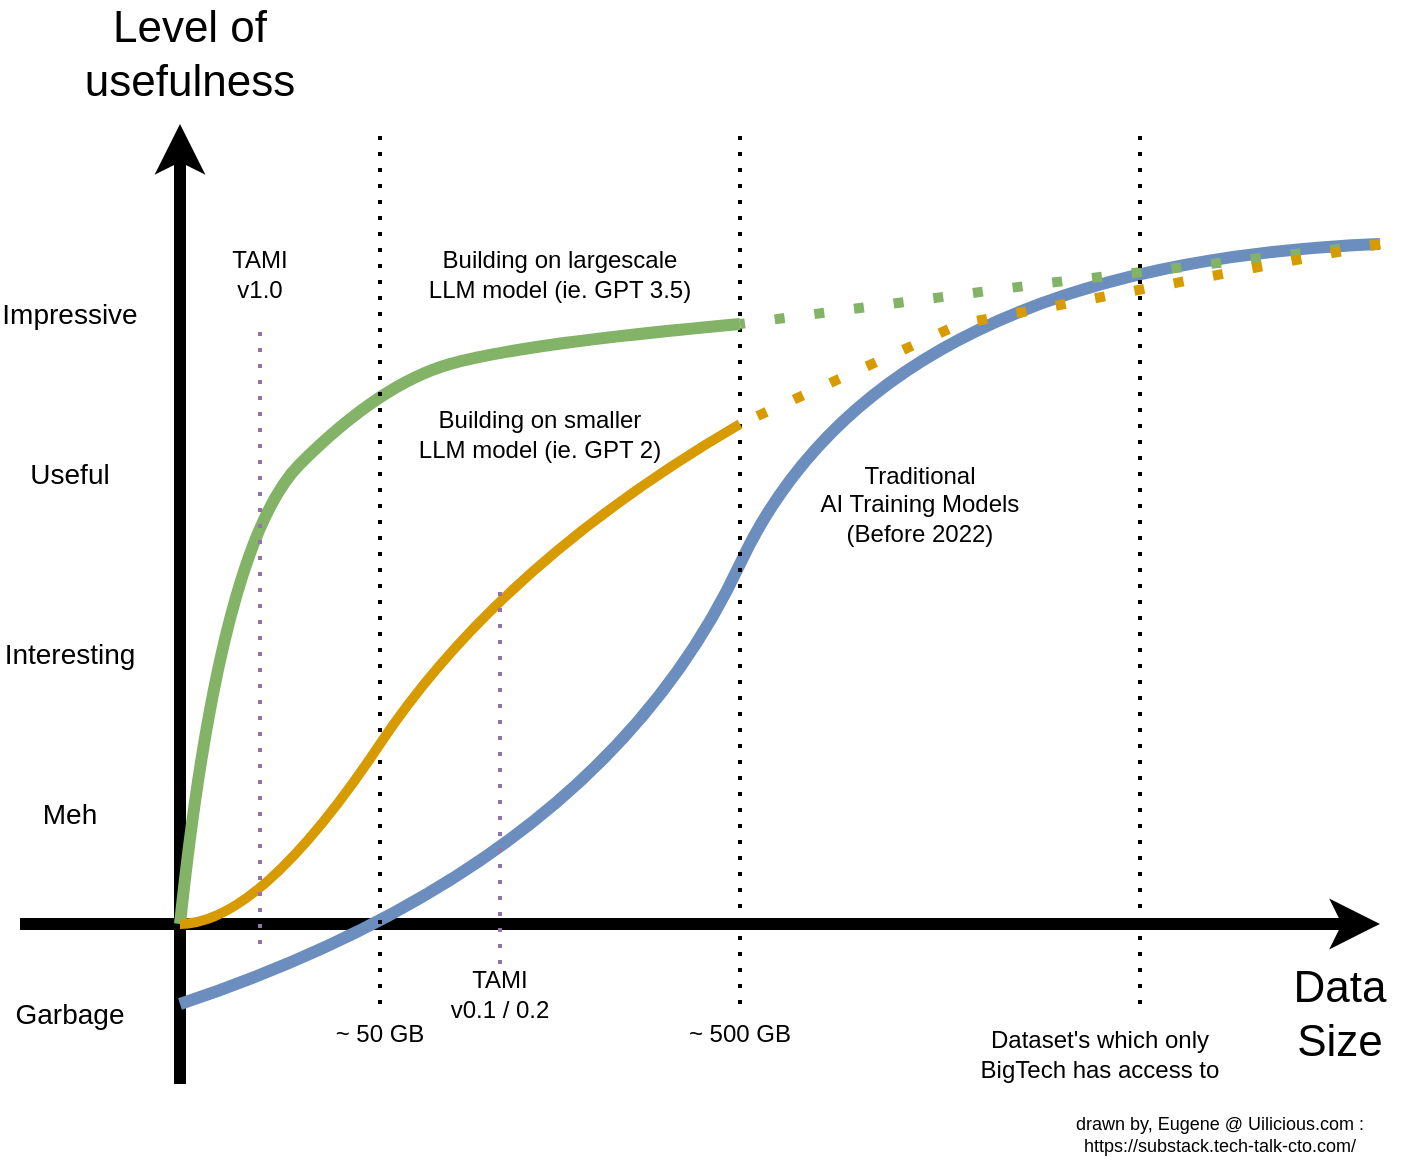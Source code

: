 <mxfile version="20.6.0" type="device"><diagram id="YDrPMBh9wnL8kWwwQa8Z" name="Page-1"><mxGraphModel dx="1429" dy="836" grid="1" gridSize="10" guides="1" tooltips="1" connect="1" arrows="1" fold="1" page="1" pageScale="1" pageWidth="750" pageHeight="600" math="0" shadow="0"><root><mxCell id="0"/><mxCell id="1" parent="0"/><mxCell id="gHEA4bCLjYfHfdJrMEcT-1" value="" style="endArrow=classic;html=1;rounded=0;strokeWidth=6;" edge="1" parent="1"><mxGeometry width="50" height="50" relative="1" as="geometry"><mxPoint x="40" y="470" as="sourcePoint"/><mxPoint x="720" y="470" as="targetPoint"/></mxGeometry></mxCell><mxCell id="gHEA4bCLjYfHfdJrMEcT-2" value="" style="endArrow=classic;html=1;rounded=0;strokeWidth=6;" edge="1" parent="1"><mxGeometry width="50" height="50" relative="1" as="geometry"><mxPoint x="120" y="550" as="sourcePoint"/><mxPoint x="120" y="70" as="targetPoint"/></mxGeometry></mxCell><mxCell id="gHEA4bCLjYfHfdJrMEcT-3" value="Level of &lt;br style=&quot;font-size: 22px;&quot;&gt;usefulness" style="text;html=1;strokeColor=none;fillColor=none;align=center;verticalAlign=middle;whiteSpace=wrap;rounded=0;fontSize=22;" vertex="1" parent="1"><mxGeometry x="60" y="20" width="130" height="30" as="geometry"/></mxCell><mxCell id="gHEA4bCLjYfHfdJrMEcT-7" value="Data Size" style="text;html=1;strokeColor=none;fillColor=none;align=center;verticalAlign=middle;whiteSpace=wrap;rounded=0;strokeWidth=6;fontSize=22;" vertex="1" parent="1"><mxGeometry x="670" y="500" width="60" height="30" as="geometry"/></mxCell><mxCell id="gHEA4bCLjYfHfdJrMEcT-8" value="" style="curved=1;endArrow=none;html=1;rounded=0;strokeWidth=6;fontSize=22;endFill=0;fillColor=#dae8fc;strokeColor=#6c8ebf;" edge="1" parent="1"><mxGeometry width="50" height="50" relative="1" as="geometry"><mxPoint x="120" y="510" as="sourcePoint"/><mxPoint x="720" y="130" as="targetPoint"/><Array as="points"><mxPoint x="330" y="440"/><mxPoint x="470" y="140"/></Array></mxGeometry></mxCell><mxCell id="gHEA4bCLjYfHfdJrMEcT-9" value="" style="endArrow=none;dashed=1;html=1;dashPattern=1 3;strokeWidth=2;rounded=0;fontSize=22;" edge="1" parent="1"><mxGeometry width="50" height="50" relative="1" as="geometry"><mxPoint x="400" y="510" as="sourcePoint"/><mxPoint x="400" y="70" as="targetPoint"/></mxGeometry></mxCell><mxCell id="gHEA4bCLjYfHfdJrMEcT-10" value="~ 500 GB" style="text;html=1;strokeColor=none;fillColor=none;align=center;verticalAlign=middle;whiteSpace=wrap;rounded=0;strokeWidth=6;fontSize=12;" vertex="1" parent="1"><mxGeometry x="350" y="510" width="100" height="30" as="geometry"/></mxCell><mxCell id="gHEA4bCLjYfHfdJrMEcT-11" value="Garbage" style="text;html=1;strokeColor=none;fillColor=none;align=center;verticalAlign=middle;whiteSpace=wrap;rounded=0;strokeWidth=6;fontSize=14;" vertex="1" parent="1"><mxGeometry x="30" y="500" width="70" height="30" as="geometry"/></mxCell><mxCell id="gHEA4bCLjYfHfdJrMEcT-12" value="Useful" style="text;html=1;strokeColor=none;fillColor=none;align=center;verticalAlign=middle;whiteSpace=wrap;rounded=0;strokeWidth=6;fontSize=14;" vertex="1" parent="1"><mxGeometry x="30" y="230" width="70" height="30" as="geometry"/></mxCell><mxCell id="gHEA4bCLjYfHfdJrMEcT-13" value="Interesting" style="text;html=1;strokeColor=none;fillColor=none;align=center;verticalAlign=middle;whiteSpace=wrap;rounded=0;strokeWidth=6;fontSize=14;" vertex="1" parent="1"><mxGeometry x="30" y="320" width="70" height="30" as="geometry"/></mxCell><mxCell id="gHEA4bCLjYfHfdJrMEcT-14" value="Impressive" style="text;html=1;strokeColor=none;fillColor=none;align=center;verticalAlign=middle;whiteSpace=wrap;rounded=0;strokeWidth=6;fontSize=14;" vertex="1" parent="1"><mxGeometry x="30" y="150" width="70" height="30" as="geometry"/></mxCell><mxCell id="gHEA4bCLjYfHfdJrMEcT-15" value="" style="curved=1;endArrow=none;html=1;rounded=0;strokeWidth=6;fontSize=12;fillColor=#d5e8d4;strokeColor=#82b366;endFill=0;" edge="1" parent="1"><mxGeometry width="50" height="50" relative="1" as="geometry"><mxPoint x="120" y="470" as="sourcePoint"/><mxPoint x="400" y="170" as="targetPoint"/><Array as="points"><mxPoint x="140" y="280"/><mxPoint x="220" y="200"/><mxPoint x="290" y="180"/></Array></mxGeometry></mxCell><mxCell id="gHEA4bCLjYfHfdJrMEcT-18" value="" style="endArrow=none;dashed=1;html=1;dashPattern=1 3;strokeWidth=5;rounded=0;fontSize=12;fillColor=#d5e8d4;strokeColor=#82b366;" edge="1" parent="1"><mxGeometry width="50" height="50" relative="1" as="geometry"><mxPoint x="720" y="130" as="sourcePoint"/><mxPoint x="400" y="170" as="targetPoint"/><Array as="points"><mxPoint x="550" y="150"/></Array></mxGeometry></mxCell><mxCell id="gHEA4bCLjYfHfdJrMEcT-21" value="Building on largescale&lt;br&gt;LLM model (ie. GPT 3.5)" style="text;html=1;strokeColor=none;fillColor=none;align=center;verticalAlign=middle;whiteSpace=wrap;rounded=0;strokeWidth=6;fontSize=12;" vertex="1" parent="1"><mxGeometry x="180" y="130" width="260" height="30" as="geometry"/></mxCell><mxCell id="gHEA4bCLjYfHfdJrMEcT-22" value="Traditional&lt;br&gt;AI Training Models&lt;br&gt;(Before 2022)" style="text;html=1;strokeColor=none;fillColor=none;align=center;verticalAlign=middle;whiteSpace=wrap;rounded=0;strokeWidth=6;fontSize=12;" vertex="1" parent="1"><mxGeometry x="430" y="245" width="120" height="30" as="geometry"/></mxCell><mxCell id="gHEA4bCLjYfHfdJrMEcT-24" value="" style="endArrow=none;dashed=1;html=1;dashPattern=1 3;strokeWidth=2;rounded=0;fontSize=22;" edge="1" parent="1"><mxGeometry width="50" height="50" relative="1" as="geometry"><mxPoint x="220" y="510" as="sourcePoint"/><mxPoint x="220" y="70" as="targetPoint"/></mxGeometry></mxCell><mxCell id="gHEA4bCLjYfHfdJrMEcT-25" value="~ 50 GB" style="text;html=1;strokeColor=none;fillColor=none;align=center;verticalAlign=middle;whiteSpace=wrap;rounded=0;strokeWidth=6;fontSize=12;" vertex="1" parent="1"><mxGeometry x="170" y="510" width="100" height="30" as="geometry"/></mxCell><mxCell id="gHEA4bCLjYfHfdJrMEcT-26" value="Dataset's which only BigTech has access to" style="text;html=1;strokeColor=none;fillColor=none;align=center;verticalAlign=middle;whiteSpace=wrap;rounded=0;strokeWidth=6;fontSize=12;" vertex="1" parent="1"><mxGeometry x="510" y="520" width="140" height="30" as="geometry"/></mxCell><mxCell id="gHEA4bCLjYfHfdJrMEcT-27" value="" style="endArrow=none;dashed=1;html=1;dashPattern=1 3;strokeWidth=2;rounded=0;fontSize=22;" edge="1" parent="1"><mxGeometry width="50" height="50" relative="1" as="geometry"><mxPoint x="600" y="510" as="sourcePoint"/><mxPoint x="600" y="70" as="targetPoint"/></mxGeometry></mxCell><mxCell id="gHEA4bCLjYfHfdJrMEcT-29" value="Meh" style="text;html=1;strokeColor=none;fillColor=none;align=center;verticalAlign=middle;whiteSpace=wrap;rounded=0;strokeWidth=6;fontSize=14;" vertex="1" parent="1"><mxGeometry x="30" y="400" width="70" height="30" as="geometry"/></mxCell><mxCell id="gHEA4bCLjYfHfdJrMEcT-30" value="drawn by, Eugene @ Uilicious.com : https://substack.tech-talk-cto.com/" style="text;html=1;strokeColor=none;fillColor=none;align=center;verticalAlign=middle;whiteSpace=wrap;rounded=0;strokeWidth=6;fontSize=9;" vertex="1" parent="1"><mxGeometry x="560" y="560" width="160" height="30" as="geometry"/></mxCell><mxCell id="gHEA4bCLjYfHfdJrMEcT-32" value="" style="curved=1;endArrow=none;html=1;rounded=0;strokeWidth=5;fontSize=9;fontColor=#FFE6CC;fillColor=#ffe6cc;strokeColor=#d79b00;endFill=0;" edge="1" parent="1"><mxGeometry width="50" height="50" relative="1" as="geometry"><mxPoint x="120" y="470" as="sourcePoint"/><mxPoint x="400" y="220" as="targetPoint"/><Array as="points"><mxPoint x="160" y="470"/><mxPoint x="280" y="290"/></Array></mxGeometry></mxCell><mxCell id="gHEA4bCLjYfHfdJrMEcT-33" value="" style="endArrow=none;dashed=1;html=1;dashPattern=1 3;strokeWidth=5;rounded=0;fontSize=12;fillColor=#ffe6cc;strokeColor=#d79b00;" edge="1" parent="1"><mxGeometry width="50" height="50" relative="1" as="geometry"><mxPoint x="720" y="130" as="sourcePoint"/><mxPoint x="400" y="220" as="targetPoint"/><Array as="points"><mxPoint x="510" y="170"/></Array></mxGeometry></mxCell><mxCell id="gHEA4bCLjYfHfdJrMEcT-34" value="Building on smaller&lt;br&gt;LLM model (ie. GPT 2)" style="text;html=1;strokeColor=none;fillColor=none;align=center;verticalAlign=middle;whiteSpace=wrap;rounded=0;strokeWidth=6;fontSize=12;" vertex="1" parent="1"><mxGeometry x="170" y="210" width="260" height="30" as="geometry"/></mxCell><mxCell id="gHEA4bCLjYfHfdJrMEcT-35" value="" style="endArrow=none;dashed=1;html=1;dashPattern=1 3;strokeWidth=2;rounded=0;fontSize=9;fontColor=#FFE6CC;fillColor=#e1d5e7;strokeColor=#9673a6;" edge="1" parent="1"><mxGeometry width="50" height="50" relative="1" as="geometry"><mxPoint x="280" y="490" as="sourcePoint"/><mxPoint x="280" y="300" as="targetPoint"/></mxGeometry></mxCell><mxCell id="gHEA4bCLjYfHfdJrMEcT-36" value="TAMI &lt;br&gt;v0.1 / 0.2" style="text;html=1;strokeColor=none;fillColor=none;align=center;verticalAlign=middle;whiteSpace=wrap;rounded=0;strokeWidth=6;fontSize=12;" vertex="1" parent="1"><mxGeometry x="230" y="490" width="100" height="30" as="geometry"/></mxCell><mxCell id="gHEA4bCLjYfHfdJrMEcT-37" value="" style="endArrow=none;dashed=1;html=1;dashPattern=1 3;strokeWidth=2;rounded=0;fontSize=9;fontColor=#FFE6CC;fillColor=#e1d5e7;strokeColor=#9673a6;" edge="1" parent="1"><mxGeometry width="50" height="50" relative="1" as="geometry"><mxPoint x="160" y="480" as="sourcePoint"/><mxPoint x="160" y="170" as="targetPoint"/></mxGeometry></mxCell><mxCell id="gHEA4bCLjYfHfdJrMEcT-38" value="TAMI &lt;br&gt;v1.0" style="text;html=1;strokeColor=none;fillColor=none;align=center;verticalAlign=middle;whiteSpace=wrap;rounded=0;strokeWidth=6;fontSize=12;" vertex="1" parent="1"><mxGeometry x="110" y="130" width="100" height="30" as="geometry"/></mxCell></root></mxGraphModel></diagram></mxfile>